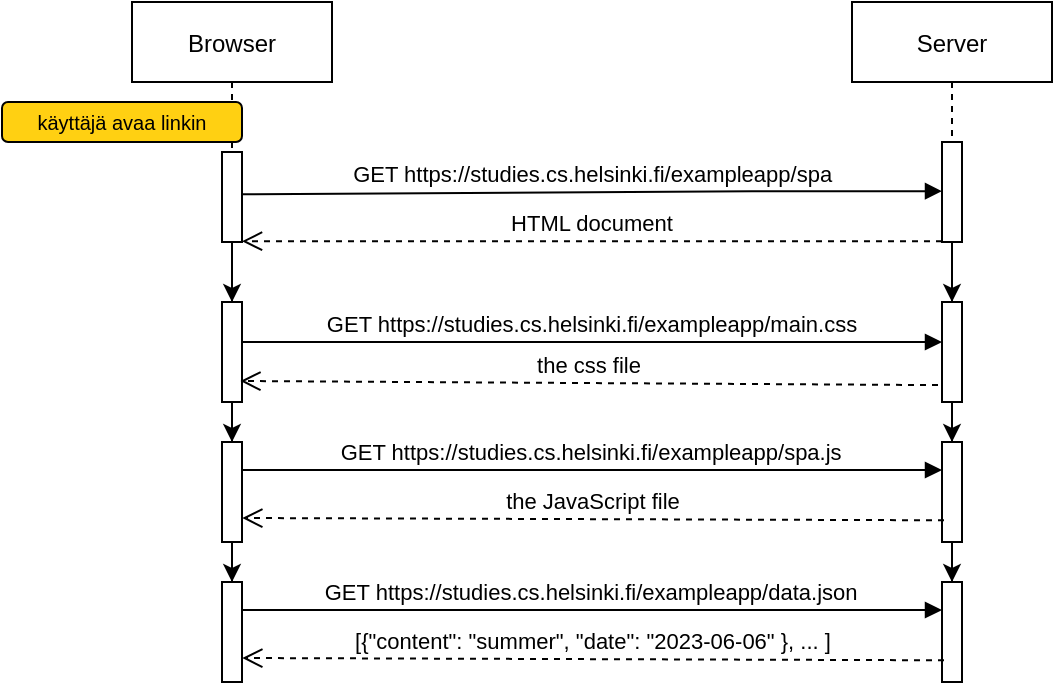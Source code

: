 <mxfile version="13.7.9" type="device"><diagram id="kgpKYQtTHZ0yAKxKKP6v" name="Page-1"><mxGraphModel dx="818" dy="432" grid="1" gridSize="10" guides="1" tooltips="1" connect="1" arrows="1" fold="1" page="1" pageScale="1" pageWidth="850" pageHeight="1100" math="0" shadow="0"><root><mxCell id="0"/><mxCell id="1" parent="0"/><mxCell id="aGYaNJn1o1IE13iUiOoD-1" value="Browser" style="shape=umlLifeline;perimeter=lifelinePerimeter;container=1;collapsible=0;recursiveResize=0;rounded=0;shadow=0;strokeWidth=1;" vertex="1" parent="1"><mxGeometry x="120" y="80" width="100" height="340" as="geometry"/></mxCell><mxCell id="aGYaNJn1o1IE13iUiOoD-2" value="" style="edgeStyle=orthogonalEdgeStyle;rounded=0;orthogonalLoop=1;jettySize=auto;html=1;" edge="1" parent="aGYaNJn1o1IE13iUiOoD-1" source="aGYaNJn1o1IE13iUiOoD-8"><mxGeometry relative="1" as="geometry"><mxPoint x="50" y="150" as="targetPoint"/></mxGeometry></mxCell><mxCell id="aGYaNJn1o1IE13iUiOoD-5" value="" style="edgeStyle=orthogonalEdgeStyle;rounded=0;orthogonalLoop=1;jettySize=auto;html=1;" edge="1" parent="aGYaNJn1o1IE13iUiOoD-1" source="aGYaNJn1o1IE13iUiOoD-6" target="aGYaNJn1o1IE13iUiOoD-7"><mxGeometry relative="1" as="geometry"/></mxCell><mxCell id="aGYaNJn1o1IE13iUiOoD-6" value="" style="points=[];perimeter=orthogonalPerimeter;rounded=0;shadow=0;strokeWidth=1;" vertex="1" parent="aGYaNJn1o1IE13iUiOoD-1"><mxGeometry x="45" y="150" width="10" height="50" as="geometry"/></mxCell><mxCell id="aGYaNJn1o1IE13iUiOoD-7" value="" style="points=[];perimeter=orthogonalPerimeter;rounded=0;shadow=0;strokeWidth=1;" vertex="1" parent="aGYaNJn1o1IE13iUiOoD-1"><mxGeometry x="45" y="220" width="10" height="50" as="geometry"/></mxCell><mxCell id="aGYaNJn1o1IE13iUiOoD-8" value="" style="points=[];perimeter=orthogonalPerimeter;rounded=0;shadow=0;strokeWidth=1;" vertex="1" parent="aGYaNJn1o1IE13iUiOoD-1"><mxGeometry x="45" y="75" width="10" height="45" as="geometry"/></mxCell><mxCell id="aGYaNJn1o1IE13iUiOoD-9" value="Server" style="shape=umlLifeline;perimeter=lifelinePerimeter;container=1;collapsible=0;recursiveResize=0;rounded=0;shadow=0;strokeWidth=1;" vertex="1" parent="1"><mxGeometry x="480" y="80" width="100" height="290" as="geometry"/></mxCell><mxCell id="aGYaNJn1o1IE13iUiOoD-10" value="" style="edgeStyle=orthogonalEdgeStyle;rounded=0;orthogonalLoop=1;jettySize=auto;html=1;" edge="1" parent="aGYaNJn1o1IE13iUiOoD-9" source="aGYaNJn1o1IE13iUiOoD-15" target="aGYaNJn1o1IE13iUiOoD-13"><mxGeometry relative="1" as="geometry"/></mxCell><mxCell id="aGYaNJn1o1IE13iUiOoD-12" value="" style="edgeStyle=orthogonalEdgeStyle;rounded=0;orthogonalLoop=1;jettySize=auto;html=1;" edge="1" parent="aGYaNJn1o1IE13iUiOoD-9" source="aGYaNJn1o1IE13iUiOoD-13" target="aGYaNJn1o1IE13iUiOoD-14"><mxGeometry relative="1" as="geometry"/></mxCell><mxCell id="aGYaNJn1o1IE13iUiOoD-13" value="" style="points=[];perimeter=orthogonalPerimeter;rounded=0;shadow=0;strokeWidth=1;" vertex="1" parent="aGYaNJn1o1IE13iUiOoD-9"><mxGeometry x="45" y="150" width="10" height="50" as="geometry"/></mxCell><mxCell id="aGYaNJn1o1IE13iUiOoD-14" value="" style="points=[];perimeter=orthogonalPerimeter;rounded=0;shadow=0;strokeWidth=1;" vertex="1" parent="aGYaNJn1o1IE13iUiOoD-9"><mxGeometry x="45" y="220" width="10" height="50" as="geometry"/></mxCell><mxCell id="aGYaNJn1o1IE13iUiOoD-15" value="" style="points=[];perimeter=orthogonalPerimeter;rounded=0;shadow=0;strokeWidth=1;" vertex="1" parent="aGYaNJn1o1IE13iUiOoD-9"><mxGeometry x="45" y="70" width="10" height="50" as="geometry"/></mxCell><mxCell id="aGYaNJn1o1IE13iUiOoD-18" value="GET https://studies.cs.helsinki.fi/exampleapp/main.css" style="verticalAlign=bottom;endArrow=block;shadow=0;strokeWidth=1;" edge="1" parent="1" source="aGYaNJn1o1IE13iUiOoD-6" target="aGYaNJn1o1IE13iUiOoD-13"><mxGeometry relative="1" as="geometry"><mxPoint x="180" y="180" as="sourcePoint"/><mxPoint x="520" y="179.6" as="targetPoint"/><Array as="points"><mxPoint x="440" y="250"/></Array></mxGeometry></mxCell><mxCell id="aGYaNJn1o1IE13iUiOoD-19" value="the css file" style="verticalAlign=bottom;endArrow=open;dashed=1;endSize=8;shadow=0;strokeWidth=1;exitX=-0.2;exitY=0.831;exitDx=0;exitDy=0;exitPerimeter=0;entryX=0.92;entryY=0.79;entryDx=0;entryDy=0;entryPerimeter=0;" edge="1" parent="1" source="aGYaNJn1o1IE13iUiOoD-13" target="aGYaNJn1o1IE13iUiOoD-6"><mxGeometry relative="1" as="geometry"><mxPoint x="180" y="202" as="targetPoint"/><mxPoint x="510" y="200" as="sourcePoint"/></mxGeometry></mxCell><mxCell id="aGYaNJn1o1IE13iUiOoD-20" value="GET https://studies.cs.helsinki.fi/exampleapp/spa.js" style="verticalAlign=bottom;endArrow=block;shadow=0;strokeWidth=1;exitX=0.957;exitY=0.28;exitDx=0;exitDy=0;exitPerimeter=0;" edge="1" parent="1" source="aGYaNJn1o1IE13iUiOoD-7" target="aGYaNJn1o1IE13iUiOoD-14"><mxGeometry relative="1" as="geometry"><mxPoint x="180" y="260" as="sourcePoint"/><mxPoint x="520" y="275" as="targetPoint"/></mxGeometry></mxCell><mxCell id="aGYaNJn1o1IE13iUiOoD-21" value="the JavaScript file" style="verticalAlign=bottom;endArrow=open;dashed=1;endSize=8;shadow=0;strokeWidth=1;entryX=1.014;entryY=0.76;entryDx=0;entryDy=0;entryPerimeter=0;exitX=0.1;exitY=0.783;exitDx=0;exitDy=0;exitPerimeter=0;" edge="1" parent="1" source="aGYaNJn1o1IE13iUiOoD-14" target="aGYaNJn1o1IE13iUiOoD-7"><mxGeometry relative="1" as="geometry"><mxPoint x="180.0" y="290" as="targetPoint"/><mxPoint x="520" y="288" as="sourcePoint"/></mxGeometry></mxCell><mxCell id="aGYaNJn1o1IE13iUiOoD-22" style="edgeStyle=orthogonalEdgeStyle;rounded=0;orthogonalLoop=1;jettySize=auto;html=1;" edge="1" parent="1" source="aGYaNJn1o1IE13iUiOoD-14" target="aGYaNJn1o1IE13iUiOoD-23"><mxGeometry relative="1" as="geometry"/></mxCell><mxCell id="aGYaNJn1o1IE13iUiOoD-23" value="" style="points=[];perimeter=orthogonalPerimeter;rounded=0;shadow=0;strokeWidth=1;" vertex="1" parent="1"><mxGeometry x="525" y="370" width="10" height="50" as="geometry"/></mxCell><mxCell id="aGYaNJn1o1IE13iUiOoD-24" value="GET https://studies.cs.helsinki.fi/exampleapp/data.json" style="verticalAlign=bottom;endArrow=block;shadow=0;strokeWidth=1;exitX=0.957;exitY=0.28;exitDx=0;exitDy=0;exitPerimeter=0;" edge="1" parent="1" source="aGYaNJn1o1IE13iUiOoD-26" target="aGYaNJn1o1IE13iUiOoD-23"><mxGeometry relative="1" as="geometry"><mxPoint x="180" y="330" as="sourcePoint"/><mxPoint x="520" y="345" as="targetPoint"/></mxGeometry></mxCell><mxCell id="aGYaNJn1o1IE13iUiOoD-25" value="[{&quot;content&quot;: &quot;summer&quot;, &quot;date&quot;: &quot;2023-06-06&quot; }, ... ]" style="verticalAlign=bottom;endArrow=open;dashed=1;endSize=8;shadow=0;strokeWidth=1;entryX=1.014;entryY=0.76;entryDx=0;entryDy=0;entryPerimeter=0;exitX=0.1;exitY=0.783;exitDx=0;exitDy=0;exitPerimeter=0;" edge="1" parent="1" source="aGYaNJn1o1IE13iUiOoD-23" target="aGYaNJn1o1IE13iUiOoD-26"><mxGeometry relative="1" as="geometry"><mxPoint x="180.0" y="360" as="targetPoint"/><mxPoint x="520" y="358" as="sourcePoint"/></mxGeometry></mxCell><mxCell id="aGYaNJn1o1IE13iUiOoD-26" value="" style="points=[];perimeter=orthogonalPerimeter;rounded=0;shadow=0;strokeWidth=1;" vertex="1" parent="1"><mxGeometry x="165" y="370" width="10" height="50" as="geometry"/></mxCell><mxCell id="aGYaNJn1o1IE13iUiOoD-27" style="edgeStyle=orthogonalEdgeStyle;rounded=0;orthogonalLoop=1;jettySize=auto;html=1;" edge="1" parent="1" source="aGYaNJn1o1IE13iUiOoD-7" target="aGYaNJn1o1IE13iUiOoD-26"><mxGeometry relative="1" as="geometry"/></mxCell><mxCell id="aGYaNJn1o1IE13iUiOoD-28" value="GET https://studies.cs.helsinki.fi/exampleapp/spa" style="verticalAlign=bottom;endArrow=block;shadow=0;strokeWidth=1;exitX=1.033;exitY=0.47;exitDx=0;exitDy=0;exitPerimeter=0;" edge="1" parent="1" source="aGYaNJn1o1IE13iUiOoD-8"><mxGeometry relative="1" as="geometry"><mxPoint x="180" y="175" as="sourcePoint"/><mxPoint x="525" y="174.58" as="targetPoint"/><Array as="points"><mxPoint x="440" y="174.58"/></Array></mxGeometry></mxCell><mxCell id="aGYaNJn1o1IE13iUiOoD-29" value="HTML document" style="verticalAlign=bottom;endArrow=open;dashed=1;endSize=8;exitX=0;exitY=0.95;shadow=0;strokeWidth=1;" edge="1" parent="1"><mxGeometry relative="1" as="geometry"><mxPoint x="175" y="199.58" as="targetPoint"/><mxPoint x="525" y="199.58" as="sourcePoint"/></mxGeometry></mxCell><mxCell id="aGYaNJn1o1IE13iUiOoD-31" value="" style="rounded=1;whiteSpace=wrap;html=1;fillColor=#FFD012;" vertex="1" parent="1"><mxGeometry x="55" y="130" width="120" height="20" as="geometry"/></mxCell><mxCell id="aGYaNJn1o1IE13iUiOoD-32" value="&lt;font style=&quot;font-size: 10px&quot;&gt;käyttäjä avaa linkin&lt;/font&gt;" style="text;html=1;strokeColor=none;fillColor=none;align=center;verticalAlign=middle;whiteSpace=wrap;rounded=0;" vertex="1" parent="1"><mxGeometry x="60" y="130" width="110" height="20" as="geometry"/></mxCell></root></mxGraphModel></diagram></mxfile>